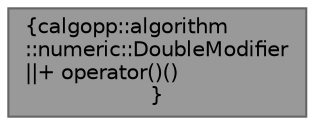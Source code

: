 digraph "calgopp::algorithm::numeric::DoubleModifier"
{
 // LATEX_PDF_SIZE
  bgcolor="transparent";
  edge [fontname=Helvetica,fontsize=10,labelfontname=Helvetica,labelfontsize=10];
  node [fontname=Helvetica,fontsize=10,shape=box,height=0.2,width=0.4];
  Node1 [label="{calgopp::algorithm\l::numeric::DoubleModifier\n||+ operator()()\l}",height=0.2,width=0.4,color="gray40", fillcolor="grey60", style="filled", fontcolor="black",tooltip=" "];
}
